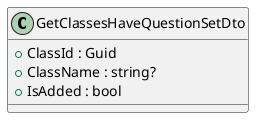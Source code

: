 @startuml
class GetClassesHaveQuestionSetDto {
    + ClassId : Guid
    + ClassName : string?
    + IsAdded : bool
}
@enduml